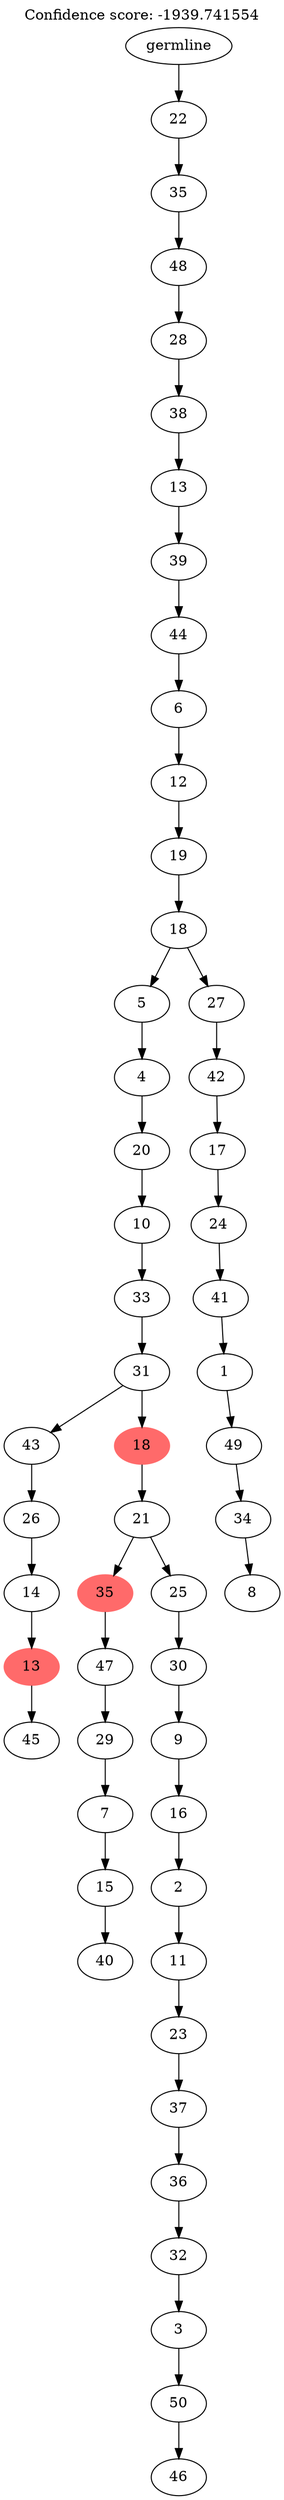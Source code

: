 digraph g {
	"52" -> "53";
	"53" [label="45"];
	"51" -> "52";
	"52" [color=indianred1, style=filled, label="13"];
	"50" -> "51";
	"51" [label="14"];
	"49" -> "50";
	"50" [label="26"];
	"47" -> "48";
	"48" [label="40"];
	"46" -> "47";
	"47" [label="15"];
	"45" -> "46";
	"46" [label="7"];
	"44" -> "45";
	"45" [label="29"];
	"43" -> "44";
	"44" [label="47"];
	"41" -> "42";
	"42" [label="46"];
	"40" -> "41";
	"41" [label="50"];
	"39" -> "40";
	"40" [label="3"];
	"38" -> "39";
	"39" [label="32"];
	"37" -> "38";
	"38" [label="36"];
	"36" -> "37";
	"37" [label="37"];
	"35" -> "36";
	"36" [label="23"];
	"34" -> "35";
	"35" [label="11"];
	"33" -> "34";
	"34" [label="2"];
	"32" -> "33";
	"33" [label="16"];
	"31" -> "32";
	"32" [label="9"];
	"30" -> "31";
	"31" [label="30"];
	"29" -> "30";
	"30" [label="25"];
	"29" -> "43";
	"43" [color=indianred1, style=filled, label="35"];
	"28" -> "29";
	"29" [label="21"];
	"27" -> "28";
	"28" [color=indianred1, style=filled, label="18"];
	"27" -> "49";
	"49" [label="43"];
	"26" -> "27";
	"27" [label="31"];
	"25" -> "26";
	"26" [label="33"];
	"24" -> "25";
	"25" [label="10"];
	"23" -> "24";
	"24" [label="20"];
	"22" -> "23";
	"23" [label="4"];
	"20" -> "21";
	"21" [label="8"];
	"19" -> "20";
	"20" [label="34"];
	"18" -> "19";
	"19" [label="49"];
	"17" -> "18";
	"18" [label="1"];
	"16" -> "17";
	"17" [label="41"];
	"15" -> "16";
	"16" [label="24"];
	"14" -> "15";
	"15" [label="17"];
	"13" -> "14";
	"14" [label="42"];
	"12" -> "13";
	"13" [label="27"];
	"12" -> "22";
	"22" [label="5"];
	"11" -> "12";
	"12" [label="18"];
	"10" -> "11";
	"11" [label="19"];
	"9" -> "10";
	"10" [label="12"];
	"8" -> "9";
	"9" [label="6"];
	"7" -> "8";
	"8" [label="44"];
	"6" -> "7";
	"7" [label="39"];
	"5" -> "6";
	"6" [label="13"];
	"4" -> "5";
	"5" [label="38"];
	"3" -> "4";
	"4" [label="28"];
	"2" -> "3";
	"3" [label="48"];
	"1" -> "2";
	"2" [label="35"];
	"0" -> "1";
	"1" [label="22"];
	"0" [label="germline"];
	labelloc="t";
	label="Confidence score: -1939.741554";
}
